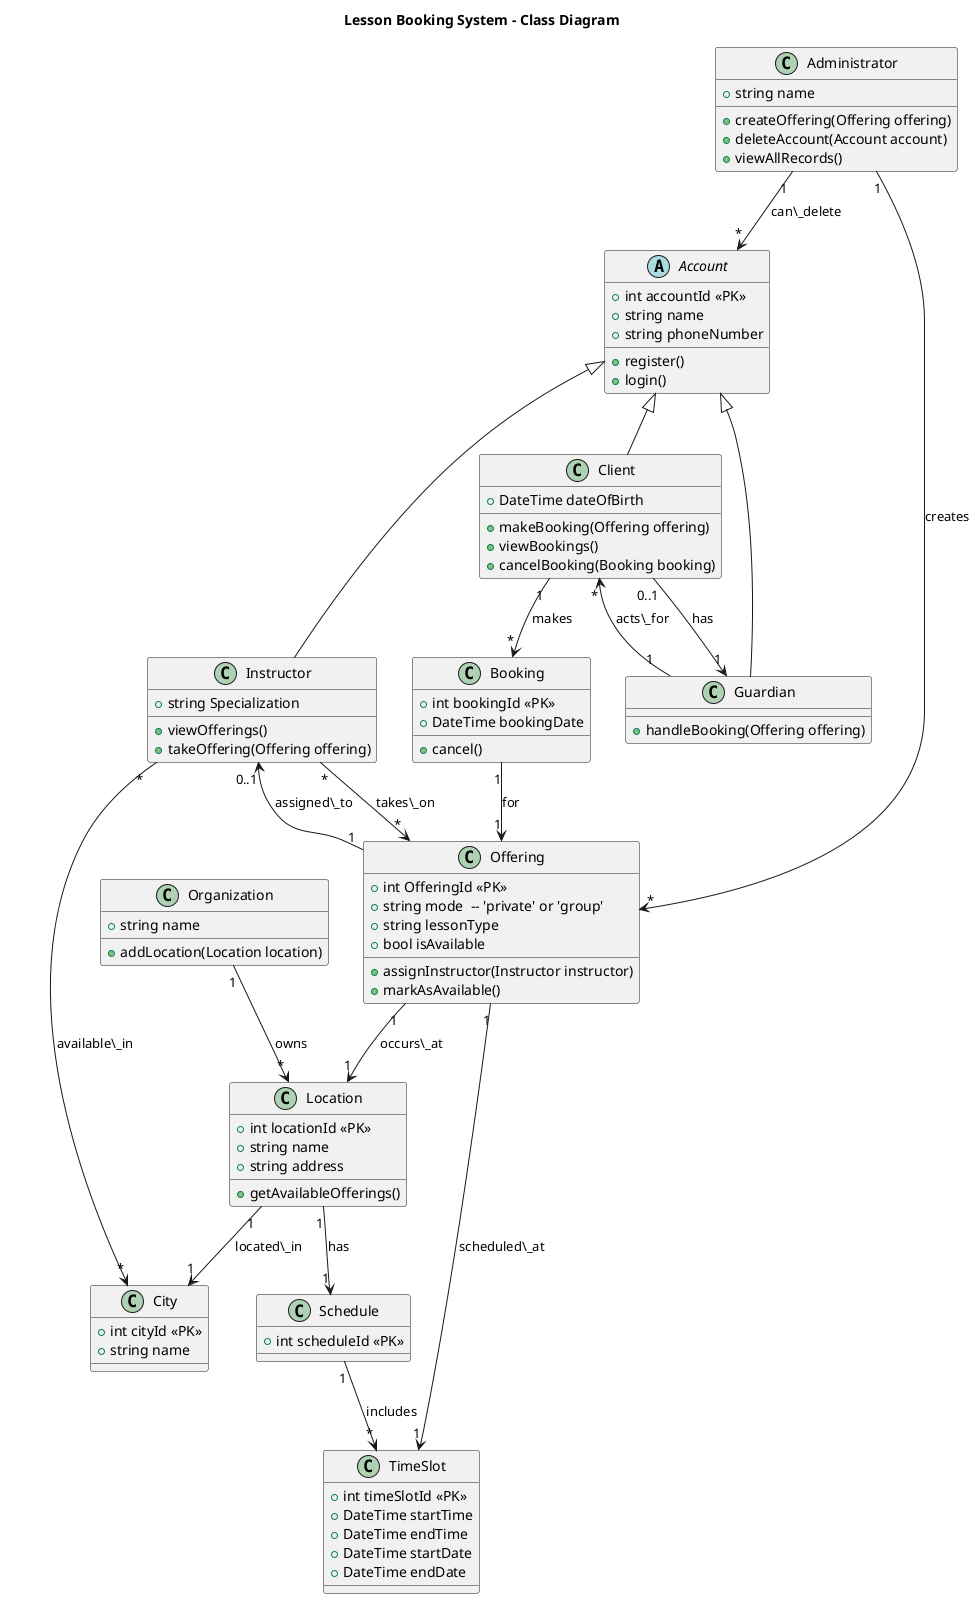@startuml ClassDiagram

title Lesson Booking System - Class Diagram

class Organization {
  + string name
  + addLocation(Location location)
}

class City {
  + int cityId <<PK>>
  + string name
}

class Location {
  + int locationId <<PK>>
  + string name
  + string address
  + getAvailableOfferings()
}

class Schedule {
  + int scheduleId <<PK>>
}

class TimeSlot {
  + int timeSlotId <<PK>>
  + DateTime startTime
  + DateTime endTime
  + DateTime startDate
  + DateTime endDate
}

abstract class Account {
  + int accountId <<PK>>
  + string name
  + string phoneNumber
  + register()
  + login()
}

class Instructor {
  + string Specialization
  + viewOfferings()
  + takeOffering(Offering offering)
}

class Offering {
  + int OfferingId <<PK>>
  + string mode  -- 'private' or 'group'
  + string lessonType
  + bool isAvailable
  + assignInstructor(Instructor instructor)
  + markAsAvailable()
}

class Client {
  + DateTime dateOfBirth
  + makeBooking(Offering offering)
  + viewBookings()
  + cancelBooking(Booking booking)
}

class Guardian {
  + handleBooking(Offering offering)
}

class Administrator {
  + string name
  + createOffering(Offering offering)
  + deleteAccount(Account account)
  + viewAllRecords()
}


class Booking {
  + int bookingId <<PK>>
  + DateTime bookingDate
  + cancel()
}

Account <|-- Instructor
Account <|-- Client
Account <|-- Guardian

Organization "1" --> "*" Location : owns

Location "1" --> "1" Schedule : has

Schedule "1" --> "*" TimeSlot : includes

Location "1" --> "1" City : located\_in

Instructor "*" --> "*" City : available\_in

Instructor "*" --> "*" Offering : takes\_on

Offering "1" --> "0..1" Instructor : assigned\_to

Offering "1" --> "1" Location : occurs\_at

Offering "1" --> "1" TimeSlot : scheduled\_at

Client "1" --> "*" Booking : makes

Booking "1" --> "1" Offering : for

Client "0..1" --> "1" Guardian : has

Guardian "1" --> "*" Client : acts\_for

Administrator "1" --> "*" Offering : creates

Administrator "1" --> "*" Account : can\_delete

@enduml
